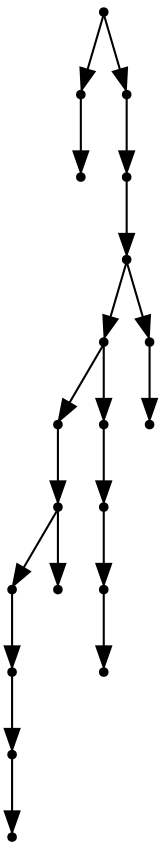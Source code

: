 digraph {
  19 [shape=point];
  1 [shape=point];
  0 [shape=point];
  18 [shape=point];
  17 [shape=point];
  16 [shape=point];
  13 [shape=point];
  8 [shape=point];
  7 [shape=point];
  5 [shape=point];
  4 [shape=point];
  3 [shape=point];
  2 [shape=point];
  6 [shape=point];
  12 [shape=point];
  11 [shape=point];
  10 [shape=point];
  9 [shape=point];
  15 [shape=point];
  14 [shape=point];
19 -> 1;
1 -> 0;
19 -> 18;
18 -> 17;
17 -> 16;
16 -> 13;
13 -> 8;
8 -> 7;
7 -> 5;
5 -> 4;
4 -> 3;
3 -> 2;
7 -> 6;
13 -> 12;
12 -> 11;
11 -> 10;
10 -> 9;
16 -> 15;
15 -> 14;
}
